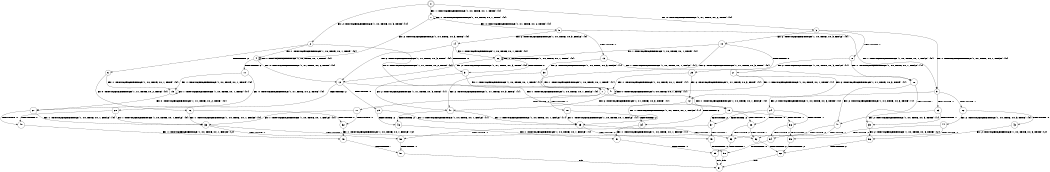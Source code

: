 digraph BCG {
size = "7, 10.5";
center = TRUE;
node [shape = circle];
0 [peripheries = 2];
0 -> 1 [label = "EX !1 !ATOMIC_EXCH_BRANCH (1, +0, TRUE, +0, 1, TRUE) !{0}"];
0 -> 2 [label = "EX !2 !ATOMIC_EXCH_BRANCH (1, +0, TRUE, +0, 3, TRUE) !{0}"];
0 -> 3 [label = "EX !0 !ATOMIC_EXCH_BRANCH (1, +1, TRUE, +0, 2, TRUE) !{0}"];
1 -> 4 [label = "EX !2 !ATOMIC_EXCH_BRANCH (1, +0, TRUE, +0, 3, TRUE) !{0}"];
1 -> 5 [label = "EX !0 !ATOMIC_EXCH_BRANCH (1, +1, TRUE, +0, 2, TRUE) !{0}"];
1 -> 1 [label = "EX !1 !ATOMIC_EXCH_BRANCH (1, +0, TRUE, +0, 1, TRUE) !{0}"];
2 -> 6 [label = "TERMINATE !2"];
2 -> 4 [label = "EX !1 !ATOMIC_EXCH_BRANCH (1, +0, TRUE, +0, 1, TRUE) !{0}"];
2 -> 7 [label = "EX !0 !ATOMIC_EXCH_BRANCH (1, +1, TRUE, +0, 2, TRUE) !{0}"];
3 -> 8 [label = "TERMINATE !0"];
3 -> 9 [label = "EX !1 !ATOMIC_EXCH_BRANCH (1, +0, TRUE, +0, 1, FALSE) !{0}"];
3 -> 10 [label = "EX !2 !ATOMIC_EXCH_BRANCH (1, +0, TRUE, +0, 3, FALSE) !{0}"];
4 -> 11 [label = "TERMINATE !2"];
4 -> 12 [label = "EX !0 !ATOMIC_EXCH_BRANCH (1, +1, TRUE, +0, 2, TRUE) !{0}"];
4 -> 4 [label = "EX !1 !ATOMIC_EXCH_BRANCH (1, +0, TRUE, +0, 1, TRUE) !{0}"];
5 -> 13 [label = "TERMINATE !0"];
5 -> 14 [label = "EX !2 !ATOMIC_EXCH_BRANCH (1, +0, TRUE, +0, 3, FALSE) !{0}"];
5 -> 9 [label = "EX !1 !ATOMIC_EXCH_BRANCH (1, +0, TRUE, +0, 1, FALSE) !{0}"];
6 -> 15 [label = "EX !1 !ATOMIC_EXCH_BRANCH (1, +0, TRUE, +0, 1, TRUE) !{0}"];
6 -> 16 [label = "EX !0 !ATOMIC_EXCH_BRANCH (1, +1, TRUE, +0, 2, TRUE) !{0}"];
7 -> 17 [label = "TERMINATE !2"];
7 -> 18 [label = "TERMINATE !0"];
7 -> 19 [label = "EX !1 !ATOMIC_EXCH_BRANCH (1, +0, TRUE, +0, 1, FALSE) !{0}"];
8 -> 20 [label = "EX !1 !ATOMIC_EXCH_BRANCH (1, +0, TRUE, +0, 1, FALSE) !{1}"];
8 -> 21 [label = "EX !2 !ATOMIC_EXCH_BRANCH (1, +0, TRUE, +0, 3, FALSE) !{1}"];
9 -> 22 [label = "TERMINATE !1"];
9 -> 23 [label = "TERMINATE !0"];
9 -> 24 [label = "EX !2 !ATOMIC_EXCH_BRANCH (1, +0, TRUE, +0, 3, TRUE) !{0}"];
10 -> 25 [label = "TERMINATE !0"];
10 -> 26 [label = "EX !1 !ATOMIC_EXCH_BRANCH (1, +0, TRUE, +0, 1, TRUE) !{0}"];
10 -> 7 [label = "EX !2 !ATOMIC_EXCH_BRANCH (1, +1, TRUE, +0, 3, TRUE) !{0}"];
11 -> 27 [label = "EX !0 !ATOMIC_EXCH_BRANCH (1, +1, TRUE, +0, 2, TRUE) !{0}"];
11 -> 15 [label = "EX !1 !ATOMIC_EXCH_BRANCH (1, +0, TRUE, +0, 1, TRUE) !{0}"];
12 -> 28 [label = "TERMINATE !2"];
12 -> 29 [label = "TERMINATE !0"];
12 -> 19 [label = "EX !1 !ATOMIC_EXCH_BRANCH (1, +0, TRUE, +0, 1, FALSE) !{0}"];
13 -> 30 [label = "EX !2 !ATOMIC_EXCH_BRANCH (1, +0, TRUE, +0, 3, FALSE) !{1}"];
13 -> 20 [label = "EX !1 !ATOMIC_EXCH_BRANCH (1, +0, TRUE, +0, 1, FALSE) !{1}"];
14 -> 31 [label = "TERMINATE !0"];
14 -> 12 [label = "EX !2 !ATOMIC_EXCH_BRANCH (1, +1, TRUE, +0, 3, TRUE) !{0}"];
14 -> 26 [label = "EX !1 !ATOMIC_EXCH_BRANCH (1, +0, TRUE, +0, 1, TRUE) !{0}"];
15 -> 27 [label = "EX !0 !ATOMIC_EXCH_BRANCH (1, +1, TRUE, +0, 2, TRUE) !{0}"];
15 -> 15 [label = "EX !1 !ATOMIC_EXCH_BRANCH (1, +0, TRUE, +0, 1, TRUE) !{0}"];
16 -> 32 [label = "TERMINATE !0"];
16 -> 33 [label = "EX !1 !ATOMIC_EXCH_BRANCH (1, +0, TRUE, +0, 1, FALSE) !{0}"];
17 -> 32 [label = "TERMINATE !0"];
17 -> 33 [label = "EX !1 !ATOMIC_EXCH_BRANCH (1, +0, TRUE, +0, 1, FALSE) !{0}"];
18 -> 34 [label = "TERMINATE !2"];
18 -> 35 [label = "EX !1 !ATOMIC_EXCH_BRANCH (1, +0, TRUE, +0, 1, FALSE) !{1}"];
19 -> 36 [label = "TERMINATE !1"];
19 -> 37 [label = "TERMINATE !2"];
19 -> 38 [label = "TERMINATE !0"];
20 -> 39 [label = "TERMINATE !1"];
20 -> 40 [label = "EX !2 !ATOMIC_EXCH_BRANCH (1, +0, TRUE, +0, 3, TRUE) !{1}"];
21 -> 41 [label = "EX !1 !ATOMIC_EXCH_BRANCH (1, +0, TRUE, +0, 1, TRUE) !{1}"];
21 -> 42 [label = "EX !2 !ATOMIC_EXCH_BRANCH (1, +1, TRUE, +0, 3, TRUE) !{1}"];
22 -> 43 [label = "TERMINATE !0"];
22 -> 44 [label = "EX !2 !ATOMIC_EXCH_BRANCH (1, +0, TRUE, +0, 3, TRUE) !{0}"];
23 -> 39 [label = "TERMINATE !1"];
23 -> 40 [label = "EX !2 !ATOMIC_EXCH_BRANCH (1, +0, TRUE, +0, 3, TRUE) !{1}"];
24 -> 36 [label = "TERMINATE !1"];
24 -> 37 [label = "TERMINATE !2"];
24 -> 38 [label = "TERMINATE !0"];
25 -> 41 [label = "EX !1 !ATOMIC_EXCH_BRANCH (1, +0, TRUE, +0, 1, TRUE) !{1}"];
25 -> 42 [label = "EX !2 !ATOMIC_EXCH_BRANCH (1, +1, TRUE, +0, 3, TRUE) !{1}"];
26 -> 31 [label = "TERMINATE !0"];
26 -> 12 [label = "EX !2 !ATOMIC_EXCH_BRANCH (1, +1, TRUE, +0, 3, TRUE) !{0}"];
26 -> 26 [label = "EX !1 !ATOMIC_EXCH_BRANCH (1, +0, TRUE, +0, 1, TRUE) !{0}"];
27 -> 45 [label = "TERMINATE !0"];
27 -> 33 [label = "EX !1 !ATOMIC_EXCH_BRANCH (1, +0, TRUE, +0, 1, FALSE) !{0}"];
28 -> 45 [label = "TERMINATE !0"];
28 -> 33 [label = "EX !1 !ATOMIC_EXCH_BRANCH (1, +0, TRUE, +0, 1, FALSE) !{0}"];
29 -> 46 [label = "TERMINATE !2"];
29 -> 35 [label = "EX !1 !ATOMIC_EXCH_BRANCH (1, +0, TRUE, +0, 1, FALSE) !{1}"];
30 -> 47 [label = "EX !2 !ATOMIC_EXCH_BRANCH (1, +1, TRUE, +0, 3, TRUE) !{1}"];
30 -> 41 [label = "EX !1 !ATOMIC_EXCH_BRANCH (1, +0, TRUE, +0, 1, TRUE) !{1}"];
31 -> 47 [label = "EX !2 !ATOMIC_EXCH_BRANCH (1, +1, TRUE, +0, 3, TRUE) !{1}"];
31 -> 41 [label = "EX !1 !ATOMIC_EXCH_BRANCH (1, +0, TRUE, +0, 1, TRUE) !{1}"];
32 -> 48 [label = "EX !1 !ATOMIC_EXCH_BRANCH (1, +0, TRUE, +0, 1, FALSE) !{2}"];
33 -> 49 [label = "TERMINATE !1"];
33 -> 50 [label = "TERMINATE !0"];
34 -> 51 [label = "EX !1 !ATOMIC_EXCH_BRANCH (1, +0, TRUE, +0, 1, FALSE) !{1}"];
35 -> 52 [label = "TERMINATE !1"];
35 -> 53 [label = "TERMINATE !2"];
36 -> 54 [label = "TERMINATE !2"];
36 -> 55 [label = "TERMINATE !0"];
37 -> 49 [label = "TERMINATE !1"];
37 -> 50 [label = "TERMINATE !0"];
38 -> 52 [label = "TERMINATE !1"];
38 -> 53 [label = "TERMINATE !2"];
39 -> 56 [label = "EX !2 !ATOMIC_EXCH_BRANCH (1, +0, TRUE, +0, 3, TRUE) !{2}"];
40 -> 52 [label = "TERMINATE !1"];
40 -> 53 [label = "TERMINATE !2"];
41 -> 47 [label = "EX !2 !ATOMIC_EXCH_BRANCH (1, +1, TRUE, +0, 3, TRUE) !{1}"];
41 -> 41 [label = "EX !1 !ATOMIC_EXCH_BRANCH (1, +0, TRUE, +0, 1, TRUE) !{1}"];
42 -> 34 [label = "TERMINATE !2"];
42 -> 35 [label = "EX !1 !ATOMIC_EXCH_BRANCH (1, +0, TRUE, +0, 1, FALSE) !{1}"];
43 -> 56 [label = "EX !2 !ATOMIC_EXCH_BRANCH (1, +0, TRUE, +0, 3, TRUE) !{2}"];
44 -> 54 [label = "TERMINATE !2"];
44 -> 55 [label = "TERMINATE !0"];
45 -> 48 [label = "EX !1 !ATOMIC_EXCH_BRANCH (1, +0, TRUE, +0, 1, FALSE) !{2}"];
46 -> 51 [label = "EX !1 !ATOMIC_EXCH_BRANCH (1, +0, TRUE, +0, 1, FALSE) !{1}"];
47 -> 46 [label = "TERMINATE !2"];
47 -> 35 [label = "EX !1 !ATOMIC_EXCH_BRANCH (1, +0, TRUE, +0, 1, FALSE) !{1}"];
48 -> 57 [label = "TERMINATE !1"];
49 -> 58 [label = "TERMINATE !0"];
50 -> 57 [label = "TERMINATE !1"];
51 -> 59 [label = "TERMINATE !1"];
52 -> 60 [label = "TERMINATE !2"];
53 -> 59 [label = "TERMINATE !1"];
54 -> 58 [label = "TERMINATE !0"];
55 -> 60 [label = "TERMINATE !2"];
56 -> 60 [label = "TERMINATE !2"];
57 -> 61 [label = "exit"];
58 -> 61 [label = "exit"];
59 -> 61 [label = "exit"];
60 -> 61 [label = "exit"];
}
